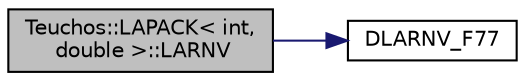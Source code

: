 digraph "Teuchos::LAPACK&lt; int, double &gt;::LARNV"
{
  edge [fontname="Helvetica",fontsize="10",labelfontname="Helvetica",labelfontsize="10"];
  node [fontname="Helvetica",fontsize="10",shape=record];
  rankdir="LR";
  Node123 [label="Teuchos::LAPACK\< int,\l double \>::LARNV",height=0.2,width=0.4,color="black", fillcolor="grey75", style="filled", fontcolor="black"];
  Node123 -> Node124 [color="midnightblue",fontsize="10",style="solid",fontname="Helvetica"];
  Node124 [label="DLARNV_F77",height=0.2,width=0.4,color="black", fillcolor="white", style="filled",URL="$d0/dcb/_teuchos___l_a_p_a_c_k__wrappers_8hpp.html#ac36cd4dec08b7a715d4fad94ee9f7e71"];
}
